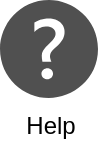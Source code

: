 <mxfile version="14.6.13" type="device"><diagram id="Sn-MH104nPIUKmIx4Iuk" name="Seite-1"><mxGraphModel dx="1086" dy="4473" grid="1" gridSize="10" guides="1" tooltips="1" connect="1" arrows="1" fold="1" page="1" pageScale="1" pageWidth="827" pageHeight="1169" math="0" shadow="0"><root><mxCell id="0"/><mxCell id="1" parent="0"/><mxCell id="dvqE1LOriiUmBiBrV-aw-1" value="Help" style="pointerEvents=1;shadow=0;dashed=0;html=1;strokeColor=none;fillColor=#505050;labelPosition=center;verticalLabelPosition=bottom;verticalAlign=top;outlineConnect=0;align=center;shape=mxgraph.office.concepts.help;aspect=fixed;" vertex="1" parent="1"><mxGeometry x="40.0" y="-3480" width="49" height="49" as="geometry"/></mxCell></root></mxGraphModel></diagram></mxfile>